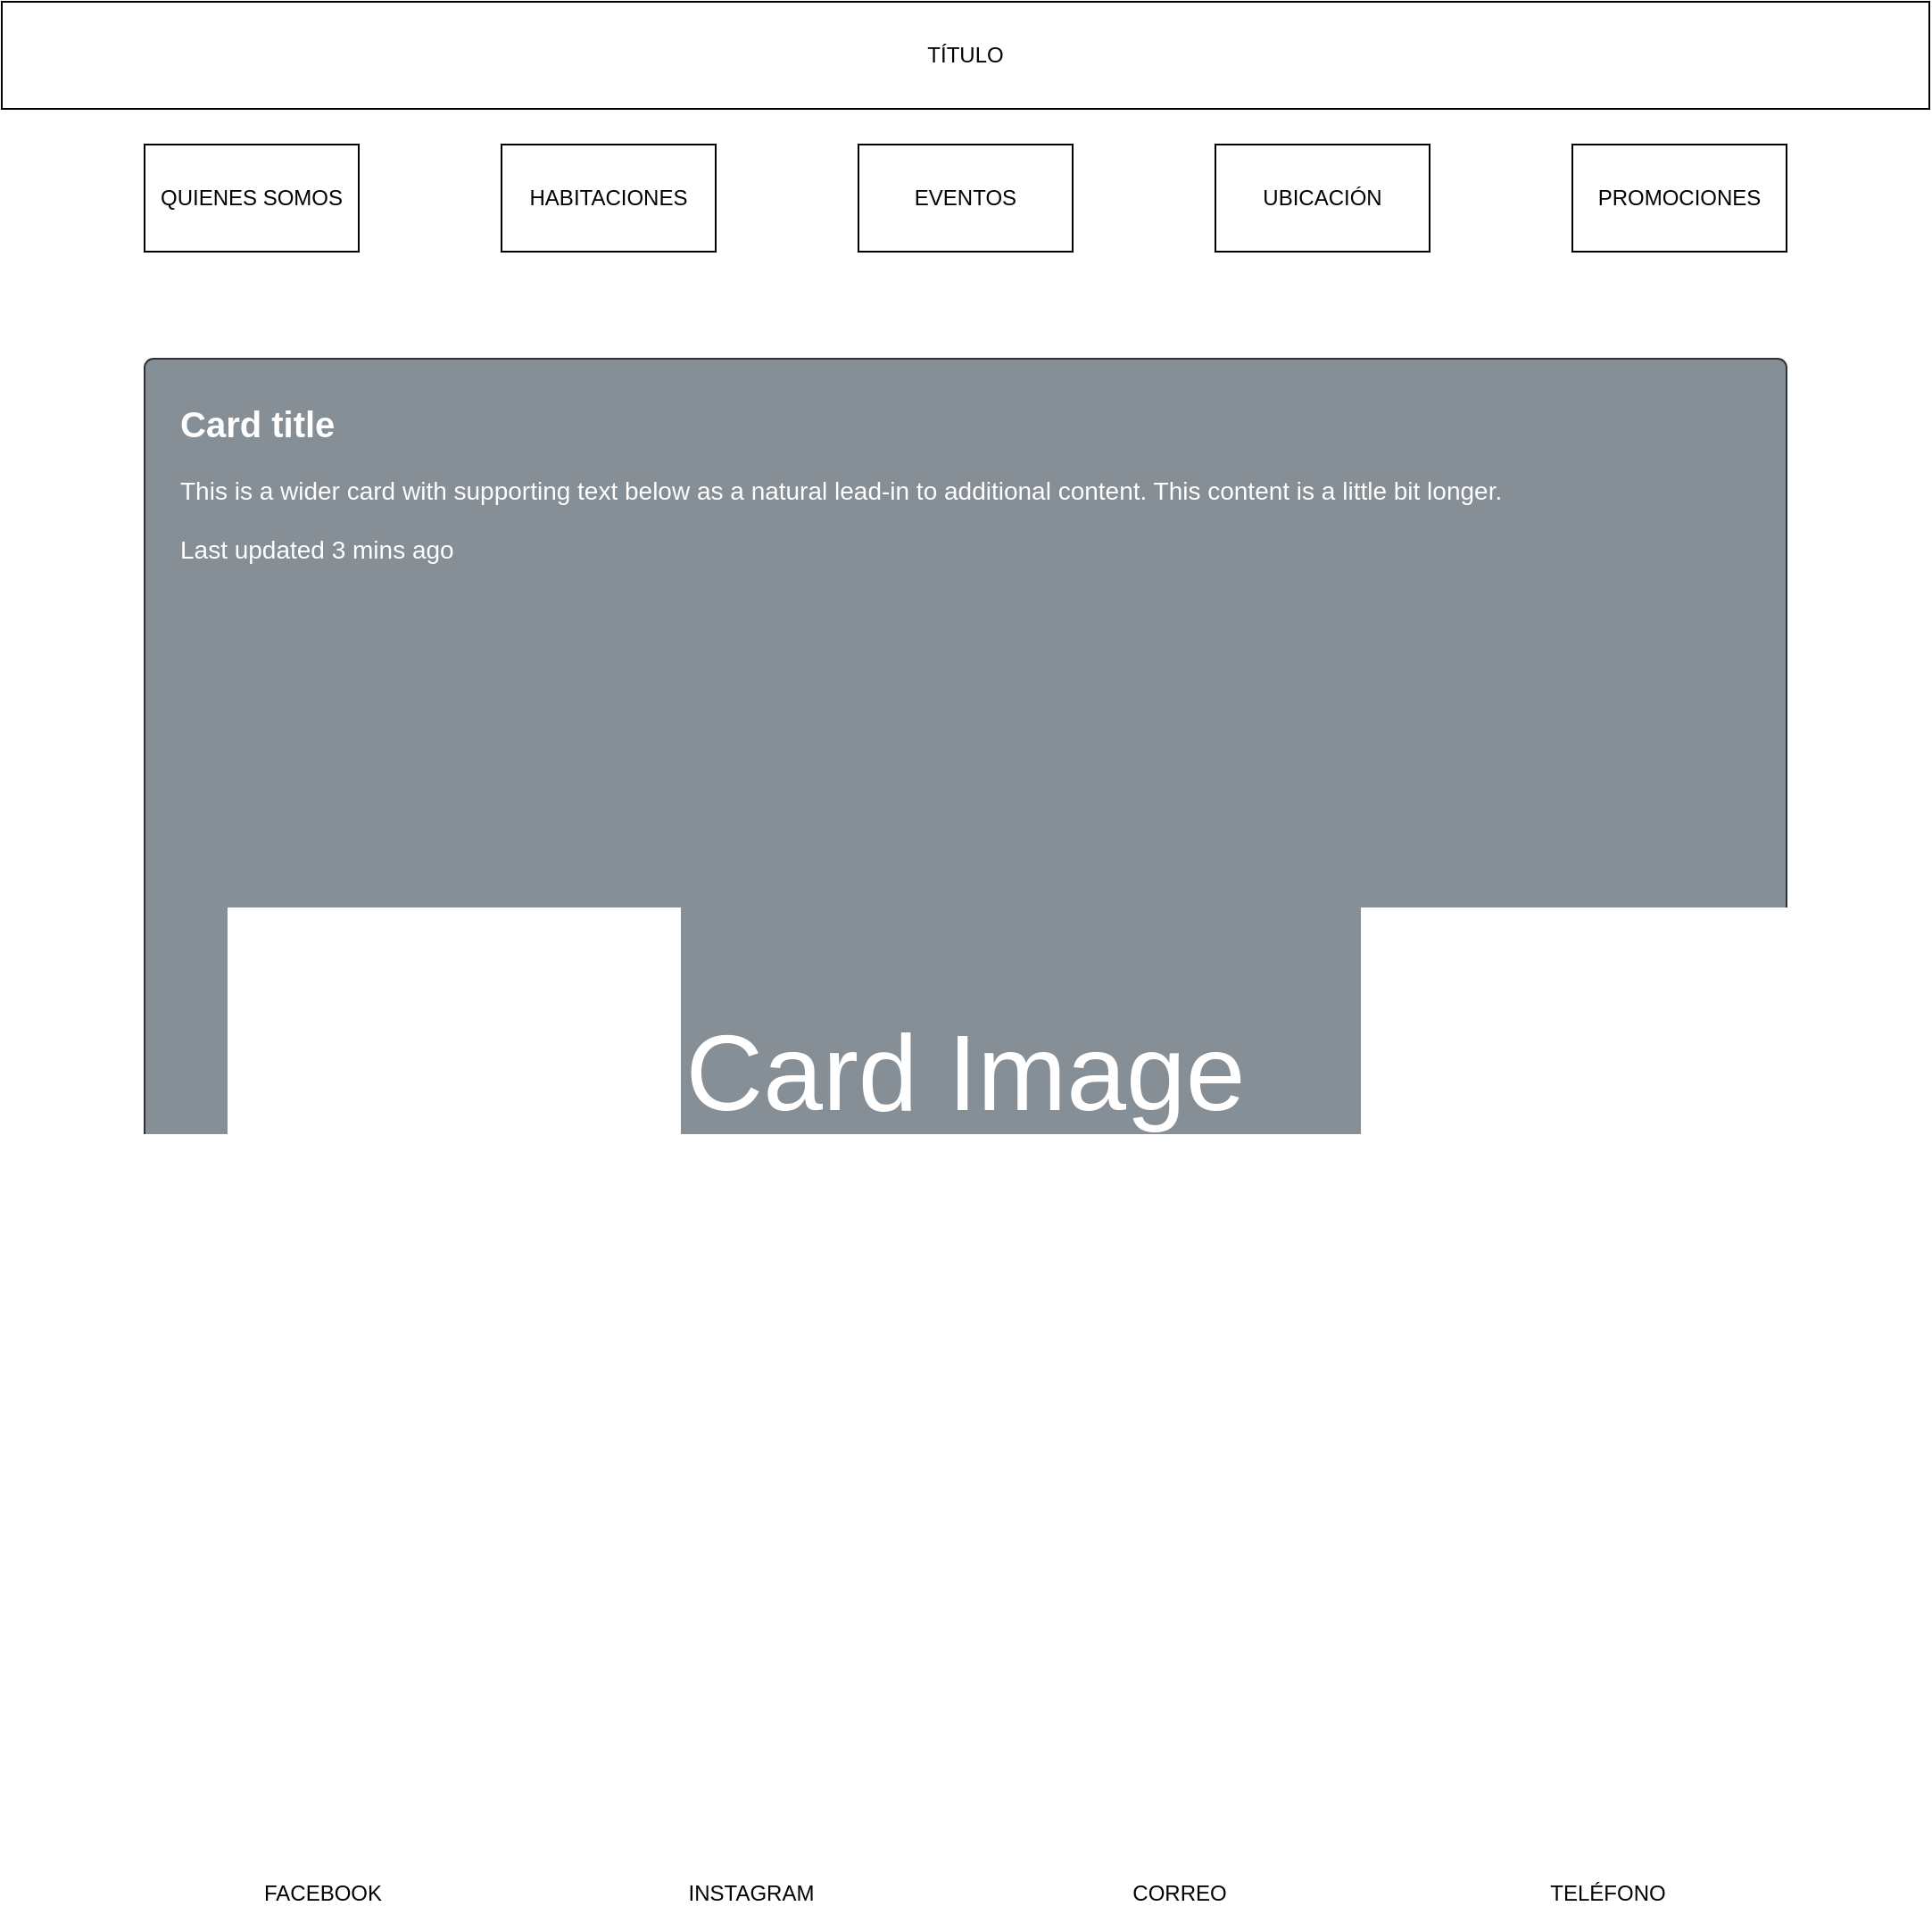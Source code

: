<mxfile version="14.5.1" type="github" pages="2">
  <diagram name="INDEX" id="c9db0220-8083-56f3-ca83-edcdcd058819">
    <mxGraphModel dx="1422" dy="766" grid="1" gridSize="10" guides="1" tooltips="1" connect="1" arrows="0" fold="1" page="1" pageScale="1.5" pageWidth="826" pageHeight="1169" background="#ffffff" math="0" shadow="0">
      <root>
        <mxCell id="0" style=";html=1;" />
        <mxCell id="1" style=";html=1;" parent="0" />
        <mxCell id="bcL_DF850uP_6J2z_odr-8" value="TÍTULO" style="whiteSpace=wrap;html=1;" vertex="1" parent="1">
          <mxGeometry x="80" y="40" width="1080" height="60" as="geometry" />
        </mxCell>
        <mxCell id="bcL_DF850uP_6J2z_odr-9" value="HABITACIONES" style="whiteSpace=wrap;html=1;" vertex="1" parent="1">
          <mxGeometry x="360" y="120" width="120" height="60" as="geometry" />
        </mxCell>
        <mxCell id="bcL_DF850uP_6J2z_odr-10" value="EVENTOS" style="whiteSpace=wrap;html=1;" vertex="1" parent="1">
          <mxGeometry x="560" y="120" width="120" height="60" as="geometry" />
        </mxCell>
        <mxCell id="bcL_DF850uP_6J2z_odr-11" value="QUIENES SOMOS" style="whiteSpace=wrap;html=1;" vertex="1" parent="1">
          <mxGeometry x="160" y="120" width="120" height="60" as="geometry" />
        </mxCell>
        <mxCell id="bcL_DF850uP_6J2z_odr-12" value="UBICACIÓN" style="whiteSpace=wrap;html=1;" vertex="1" parent="1">
          <mxGeometry x="760" y="120" width="120" height="60" as="geometry" />
        </mxCell>
        <mxCell id="bcL_DF850uP_6J2z_odr-13" value="PROMOCIONES" style="whiteSpace=wrap;html=1;" vertex="1" parent="1">
          <mxGeometry x="960" y="120" width="120" height="60" as="geometry" />
        </mxCell>
        <mxCell id="a_5siFib3OdO7E0eQlxP-4" value="Card Image" style="html=1;shadow=0;dashed=0;shape=mxgraph.bootstrap.rrect;rSize=5;strokeColor=#2D3338;html=1;whiteSpace=wrap;fillColor=#868E96;fontColor=#ffffff;verticalAlign=middle;align=center;spacing=20;fontSize=60;" vertex="1" parent="1">
          <mxGeometry x="160" y="240" width="920" height="800" as="geometry" />
        </mxCell>
        <mxCell id="a_5siFib3OdO7E0eQlxP-5" value="&lt;b&gt;&lt;font style=&quot;font-size: 20px&quot;&gt;Card title&lt;/font&gt;&lt;/b&gt;&lt;br&gt;&lt;br&gt;This is a wider card with supporting text below as a natural lead-in to additional content. This content is a little bit longer.&lt;br&gt;&lt;br&gt;Last updated 3 mins ago" style="fillColor=none;strokeColor=none;fontColor=#ffffff;html=1;verticalAlign=top;align=left;spacing=20;fontSize=14;" vertex="1" parent="a_5siFib3OdO7E0eQlxP-4">
          <mxGeometry width="800" height="120" relative="1" as="geometry" />
        </mxCell>
        <mxCell id="a_5siFib3OdO7E0eQlxP-6" value="FACEBOOK" style="text;html=1;strokeColor=none;fillColor=none;align=center;verticalAlign=middle;whiteSpace=wrap;" vertex="1" parent="1">
          <mxGeometry x="160" y="1080" width="200" height="40" as="geometry" />
        </mxCell>
        <mxCell id="a_5siFib3OdO7E0eQlxP-7" value="INSTAGRAM" style="text;html=1;strokeColor=none;fillColor=none;align=center;verticalAlign=middle;whiteSpace=wrap;" vertex="1" parent="1">
          <mxGeometry x="400" y="1080" width="200" height="40" as="geometry" />
        </mxCell>
        <mxCell id="a_5siFib3OdO7E0eQlxP-8" value="CORREO" style="text;html=1;strokeColor=none;fillColor=none;align=center;verticalAlign=middle;whiteSpace=wrap;" vertex="1" parent="1">
          <mxGeometry x="640" y="1080" width="200" height="40" as="geometry" />
        </mxCell>
        <mxCell id="a_5siFib3OdO7E0eQlxP-9" value="TELÉFONO" style="text;html=1;strokeColor=none;fillColor=none;align=center;verticalAlign=middle;whiteSpace=wrap;" vertex="1" parent="1">
          <mxGeometry x="880" y="1080" width="200" height="40" as="geometry" />
        </mxCell>
      </root>
    </mxGraphModel>
  </diagram>
  <diagram name="HABITACIONES" id="OTDEvTmL8tKm7rzvGiMI">
    <mxGraphModel dx="1422" dy="766" grid="1" gridSize="10" guides="1" tooltips="1" connect="1" arrows="0" fold="1" page="1" pageScale="1.5" pageWidth="826" pageHeight="1169" background="#ffffff" math="0" shadow="0">
      <root>
        <mxCell id="JFDQOPYBhCJ7t6XRFKrG-0" style=";html=1;" />
        <mxCell id="JFDQOPYBhCJ7t6XRFKrG-1" style=";html=1;" parent="JFDQOPYBhCJ7t6XRFKrG-0" />
        <mxCell id="JFDQOPYBhCJ7t6XRFKrG-2" value="TÍTULO" style="whiteSpace=wrap;html=1;" vertex="1" parent="JFDQOPYBhCJ7t6XRFKrG-1">
          <mxGeometry x="80" y="40" width="1080" height="60" as="geometry" />
        </mxCell>
        <mxCell id="JFDQOPYBhCJ7t6XRFKrG-3" value="HABITACIONES" style="whiteSpace=wrap;html=1;" vertex="1" parent="JFDQOPYBhCJ7t6XRFKrG-1">
          <mxGeometry x="360" y="120" width="120" height="60" as="geometry" />
        </mxCell>
        <mxCell id="JFDQOPYBhCJ7t6XRFKrG-4" value="EVENTOS" style="whiteSpace=wrap;html=1;" vertex="1" parent="JFDQOPYBhCJ7t6XRFKrG-1">
          <mxGeometry x="560" y="120" width="120" height="60" as="geometry" />
        </mxCell>
        <mxCell id="JFDQOPYBhCJ7t6XRFKrG-5" value="QUIENES SOMOS" style="whiteSpace=wrap;html=1;" vertex="1" parent="JFDQOPYBhCJ7t6XRFKrG-1">
          <mxGeometry x="160" y="120" width="120" height="60" as="geometry" />
        </mxCell>
        <mxCell id="JFDQOPYBhCJ7t6XRFKrG-6" value="UBICACIÓN" style="whiteSpace=wrap;html=1;" vertex="1" parent="JFDQOPYBhCJ7t6XRFKrG-1">
          <mxGeometry x="760" y="120" width="120" height="60" as="geometry" />
        </mxCell>
        <mxCell id="JFDQOPYBhCJ7t6XRFKrG-7" value="PROMOCIONES" style="whiteSpace=wrap;html=1;" vertex="1" parent="JFDQOPYBhCJ7t6XRFKrG-1">
          <mxGeometry x="960" y="120" width="120" height="60" as="geometry" />
        </mxCell>
        <mxCell id="tVJBb3Tbmj1y1-gVVkl1-0" value="&lt;span style=&quot;font-size: 20px&quot;&gt;&lt;b&gt;HABITACIÓN TIPO 1&lt;/b&gt;&lt;/span&gt;&lt;br&gt;&lt;br&gt;CARACTERISTICAS&lt;br&gt;&lt;br&gt;&lt;br&gt;&lt;br&gt;&lt;br&gt;&lt;br&gt;&lt;br&gt;&lt;br&gt;&lt;div style=&quot;text-align: center&quot;&gt;&lt;span&gt;PRECIO.&lt;/span&gt;&lt;/div&gt;" style="html=1;shadow=0;dashed=0;shape=mxgraph.bootstrap.rrect;rSize=5;strokeColor=#DFDFDF;html=1;whiteSpace=wrap;fillColor=#ffffff;fontColor=#000000;verticalAlign=middle;align=left;spacing=70;fontSize=14;spacingLeft=256;labelBorderColor=none;labelPosition=center;verticalLabelPosition=middle;spacingTop=0;" vertex="1" parent="JFDQOPYBhCJ7t6XRFKrG-1">
          <mxGeometry x="160" y="280" width="600" height="240" as="geometry" />
        </mxCell>
        <mxCell id="tVJBb3Tbmj1y1-gVVkl1-1" value="Image" style="html=1;shadow=0;dashed=0;shape=mxgraph.bootstrap.leftButton;rSize=5;perimeter=none;whiteSpace=wrap;fillColor=#868E96;strokeColor=#DFDFDF;fontColor=#DEE2E6;resizeWidth=1;fontSize=18;" vertex="1" parent="tVJBb3Tbmj1y1-gVVkl1-0">
          <mxGeometry width="256" height="240" relative="1" as="geometry" />
        </mxCell>
        <mxCell id="tVJBb3Tbmj1y1-gVVkl1-8" value="&lt;span style=&quot;font-size: 20px&quot;&gt;&lt;b&gt;HABITACIÓN TIPO 2&lt;/b&gt;&lt;/span&gt;&lt;br&gt;&lt;br&gt;CARACTERISTICAS&lt;br&gt;&lt;br&gt;&lt;br&gt;&lt;br&gt;&lt;br&gt;&lt;br&gt;&lt;br&gt;&lt;br&gt;&lt;div style=&quot;text-align: center&quot;&gt;&lt;span&gt;PRECIO.&lt;/span&gt;&lt;/div&gt;" style="html=1;shadow=0;dashed=0;shape=mxgraph.bootstrap.rrect;rSize=5;strokeColor=#DFDFDF;html=1;whiteSpace=wrap;fillColor=#ffffff;fontColor=#000000;verticalAlign=middle;align=left;spacing=70;fontSize=14;spacingLeft=256;labelBorderColor=none;labelPosition=center;verticalLabelPosition=middle;spacingTop=0;" vertex="1" parent="JFDQOPYBhCJ7t6XRFKrG-1">
          <mxGeometry x="160" y="560" width="600" height="240" as="geometry" />
        </mxCell>
        <mxCell id="tVJBb3Tbmj1y1-gVVkl1-9" value="Image" style="html=1;shadow=0;dashed=0;shape=mxgraph.bootstrap.leftButton;rSize=5;perimeter=none;whiteSpace=wrap;fillColor=#868E96;strokeColor=#DFDFDF;fontColor=#DEE2E6;resizeWidth=1;fontSize=18;" vertex="1" parent="tVJBb3Tbmj1y1-gVVkl1-8">
          <mxGeometry width="256" height="240" relative="1" as="geometry" />
        </mxCell>
        <mxCell id="tVJBb3Tbmj1y1-gVVkl1-10" value="&lt;span style=&quot;font-size: 20px&quot;&gt;&lt;b&gt;HABITACIÓN TIPO 3&lt;/b&gt;&lt;/span&gt;&lt;br&gt;&lt;br&gt;CARACTERISTICAS&lt;br&gt;&lt;br&gt;&lt;br&gt;&lt;br&gt;&lt;br&gt;&lt;br&gt;&lt;br&gt;&lt;br&gt;&lt;div style=&quot;text-align: center&quot;&gt;&lt;span&gt;PRECIO.&lt;/span&gt;&lt;/div&gt;" style="html=1;shadow=0;dashed=0;shape=mxgraph.bootstrap.rrect;rSize=5;strokeColor=#DFDFDF;html=1;whiteSpace=wrap;fillColor=#ffffff;fontColor=#000000;verticalAlign=middle;align=left;spacing=70;fontSize=14;spacingLeft=256;labelBorderColor=none;labelPosition=center;verticalLabelPosition=middle;spacingTop=0;" vertex="1" parent="JFDQOPYBhCJ7t6XRFKrG-1">
          <mxGeometry x="160" y="840" width="600" height="240" as="geometry" />
        </mxCell>
        <mxCell id="tVJBb3Tbmj1y1-gVVkl1-11" value="Image" style="html=1;shadow=0;dashed=0;shape=mxgraph.bootstrap.leftButton;rSize=5;perimeter=none;whiteSpace=wrap;fillColor=#868E96;strokeColor=#DFDFDF;fontColor=#DEE2E6;resizeWidth=1;fontSize=18;" vertex="1" parent="tVJBb3Tbmj1y1-gVVkl1-10">
          <mxGeometry width="256" height="240" relative="1" as="geometry" />
        </mxCell>
        <mxCell id="tVJBb3Tbmj1y1-gVVkl1-12" value="&lt;span style=&quot;font-size: 20px&quot;&gt;&lt;b&gt;HABITACIÓN TIPO 4&lt;/b&gt;&lt;/span&gt;&lt;br&gt;&lt;br&gt;CARACTERISTICAS&lt;br&gt;&lt;br&gt;&lt;br&gt;&lt;br&gt;&lt;br&gt;&lt;br&gt;&lt;br&gt;&lt;br&gt;&lt;div style=&quot;text-align: center&quot;&gt;&lt;span&gt;PRECIO.&lt;/span&gt;&lt;/div&gt;" style="html=1;shadow=0;dashed=0;shape=mxgraph.bootstrap.rrect;rSize=5;strokeColor=#DFDFDF;html=1;whiteSpace=wrap;fillColor=#ffffff;fontColor=#000000;verticalAlign=middle;align=left;spacing=70;fontSize=14;spacingLeft=256;labelBorderColor=none;labelPosition=center;verticalLabelPosition=middle;spacingTop=0;" vertex="1" parent="JFDQOPYBhCJ7t6XRFKrG-1">
          <mxGeometry x="160" y="1120" width="600" height="240" as="geometry" />
        </mxCell>
        <mxCell id="tVJBb3Tbmj1y1-gVVkl1-13" value="Image" style="html=1;shadow=0;dashed=0;shape=mxgraph.bootstrap.leftButton;rSize=5;perimeter=none;whiteSpace=wrap;fillColor=#868E96;strokeColor=#DFDFDF;fontColor=#DEE2E6;resizeWidth=1;fontSize=18;" vertex="1" parent="tVJBb3Tbmj1y1-gVVkl1-12">
          <mxGeometry width="256" height="240" relative="1" as="geometry" />
        </mxCell>
      </root>
    </mxGraphModel>
  </diagram>
</mxfile>
